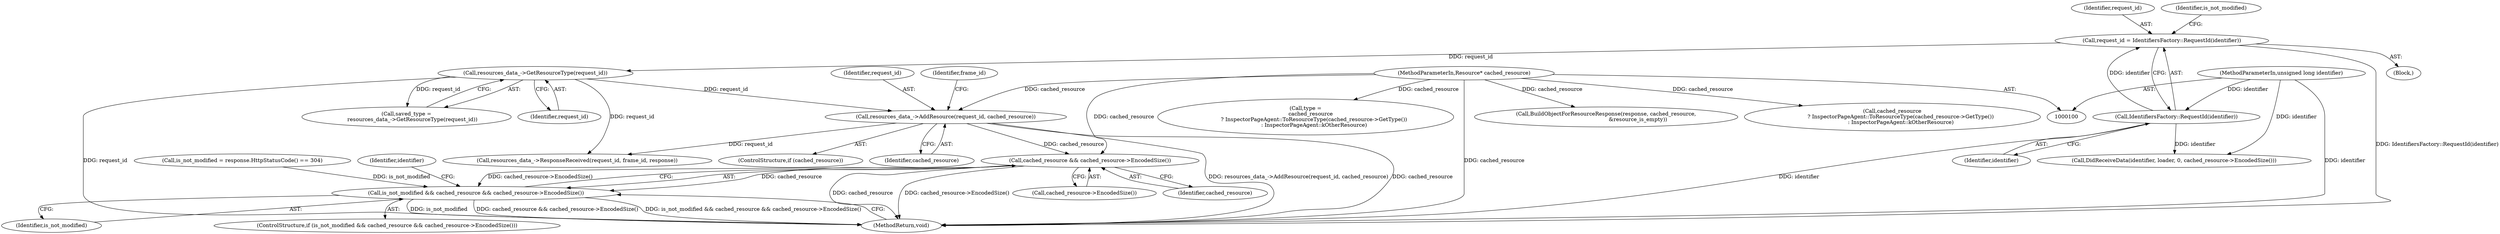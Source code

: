 digraph "0_Chrome_1c40f9042ae2d6ee7483d72998aabb5e73b2ff60_0@pointer" {
"1000252" [label="(Call,cached_resource && cached_resource->EncodedSize())"];
"1000180" [label="(Call,resources_data_->AddResource(request_id, cached_resource))"];
"1000143" [label="(Call,resources_data_->GetResourceType(request_id))"];
"1000107" [label="(Call,request_id = IdentifiersFactory::RequestId(identifier))"];
"1000109" [label="(Call,IdentifiersFactory::RequestId(identifier))"];
"1000101" [label="(MethodParameterIn,unsigned long identifier)"];
"1000104" [label="(MethodParameterIn,Resource* cached_resource)"];
"1000250" [label="(Call,is_not_modified && cached_resource && cached_resource->EncodedSize())"];
"1000178" [label="(ControlStructure,if (cached_resource))"];
"1000127" [label="(Call,BuildObjectForResourceResponse(response, cached_resource,\n                                      &resource_is_empty))"];
"1000249" [label="(ControlStructure,if (is_not_modified && cached_resource && cached_resource->EncodedSize()))"];
"1000108" [label="(Identifier,request_id)"];
"1000256" [label="(Identifier,identifier)"];
"1000182" [label="(Identifier,cached_resource)"];
"1000185" [label="(Identifier,frame_id)"];
"1000113" [label="(Identifier,is_not_modified)"];
"1000135" [label="(Call,cached_resource\n          ? InspectorPageAgent::ToResourceType(cached_resource->GetType())\n          : InspectorPageAgent::kOtherResource)"];
"1000253" [label="(Identifier,cached_resource)"];
"1000254" [label="(Call,cached_resource->EncodedSize())"];
"1000110" [label="(Identifier,identifier)"];
"1000260" [label="(MethodReturn,void)"];
"1000181" [label="(Identifier,request_id)"];
"1000144" [label="(Identifier,request_id)"];
"1000133" [label="(Call,type =\n      cached_resource\n          ? InspectorPageAgent::ToResourceType(cached_resource->GetType())\n          : InspectorPageAgent::kOtherResource)"];
"1000143" [label="(Call,resources_data_->GetResourceType(request_id))"];
"1000107" [label="(Call,request_id = IdentifiersFactory::RequestId(identifier))"];
"1000105" [label="(Block,)"];
"1000104" [label="(MethodParameterIn,Resource* cached_resource)"];
"1000180" [label="(Call,resources_data_->AddResource(request_id, cached_resource))"];
"1000101" [label="(MethodParameterIn,unsigned long identifier)"];
"1000255" [label="(Call,DidReceiveData(identifier, loader, 0, cached_resource->EncodedSize()))"];
"1000109" [label="(Call,IdentifiersFactory::RequestId(identifier))"];
"1000250" [label="(Call,is_not_modified && cached_resource && cached_resource->EncodedSize())"];
"1000201" [label="(Call,resources_data_->ResponseReceived(request_id, frame_id, response))"];
"1000141" [label="(Call,saved_type =\n       resources_data_->GetResourceType(request_id))"];
"1000112" [label="(Call,is_not_modified = response.HttpStatusCode() == 304)"];
"1000251" [label="(Identifier,is_not_modified)"];
"1000252" [label="(Call,cached_resource && cached_resource->EncodedSize())"];
"1000252" -> "1000250"  [label="AST: "];
"1000252" -> "1000253"  [label="CFG: "];
"1000252" -> "1000254"  [label="CFG: "];
"1000253" -> "1000252"  [label="AST: "];
"1000254" -> "1000252"  [label="AST: "];
"1000250" -> "1000252"  [label="CFG: "];
"1000252" -> "1000260"  [label="DDG: cached_resource"];
"1000252" -> "1000260"  [label="DDG: cached_resource->EncodedSize()"];
"1000252" -> "1000250"  [label="DDG: cached_resource"];
"1000252" -> "1000250"  [label="DDG: cached_resource->EncodedSize()"];
"1000180" -> "1000252"  [label="DDG: cached_resource"];
"1000104" -> "1000252"  [label="DDG: cached_resource"];
"1000180" -> "1000178"  [label="AST: "];
"1000180" -> "1000182"  [label="CFG: "];
"1000181" -> "1000180"  [label="AST: "];
"1000182" -> "1000180"  [label="AST: "];
"1000185" -> "1000180"  [label="CFG: "];
"1000180" -> "1000260"  [label="DDG: cached_resource"];
"1000180" -> "1000260"  [label="DDG: resources_data_->AddResource(request_id, cached_resource)"];
"1000143" -> "1000180"  [label="DDG: request_id"];
"1000104" -> "1000180"  [label="DDG: cached_resource"];
"1000180" -> "1000201"  [label="DDG: request_id"];
"1000143" -> "1000141"  [label="AST: "];
"1000143" -> "1000144"  [label="CFG: "];
"1000144" -> "1000143"  [label="AST: "];
"1000141" -> "1000143"  [label="CFG: "];
"1000143" -> "1000260"  [label="DDG: request_id"];
"1000143" -> "1000141"  [label="DDG: request_id"];
"1000107" -> "1000143"  [label="DDG: request_id"];
"1000143" -> "1000201"  [label="DDG: request_id"];
"1000107" -> "1000105"  [label="AST: "];
"1000107" -> "1000109"  [label="CFG: "];
"1000108" -> "1000107"  [label="AST: "];
"1000109" -> "1000107"  [label="AST: "];
"1000113" -> "1000107"  [label="CFG: "];
"1000107" -> "1000260"  [label="DDG: IdentifiersFactory::RequestId(identifier)"];
"1000109" -> "1000107"  [label="DDG: identifier"];
"1000109" -> "1000110"  [label="CFG: "];
"1000110" -> "1000109"  [label="AST: "];
"1000109" -> "1000260"  [label="DDG: identifier"];
"1000101" -> "1000109"  [label="DDG: identifier"];
"1000109" -> "1000255"  [label="DDG: identifier"];
"1000101" -> "1000100"  [label="AST: "];
"1000101" -> "1000260"  [label="DDG: identifier"];
"1000101" -> "1000255"  [label="DDG: identifier"];
"1000104" -> "1000100"  [label="AST: "];
"1000104" -> "1000260"  [label="DDG: cached_resource"];
"1000104" -> "1000127"  [label="DDG: cached_resource"];
"1000104" -> "1000133"  [label="DDG: cached_resource"];
"1000104" -> "1000135"  [label="DDG: cached_resource"];
"1000250" -> "1000249"  [label="AST: "];
"1000250" -> "1000251"  [label="CFG: "];
"1000251" -> "1000250"  [label="AST: "];
"1000256" -> "1000250"  [label="CFG: "];
"1000260" -> "1000250"  [label="CFG: "];
"1000250" -> "1000260"  [label="DDG: is_not_modified"];
"1000250" -> "1000260"  [label="DDG: cached_resource && cached_resource->EncodedSize()"];
"1000250" -> "1000260"  [label="DDG: is_not_modified && cached_resource && cached_resource->EncodedSize()"];
"1000112" -> "1000250"  [label="DDG: is_not_modified"];
}
